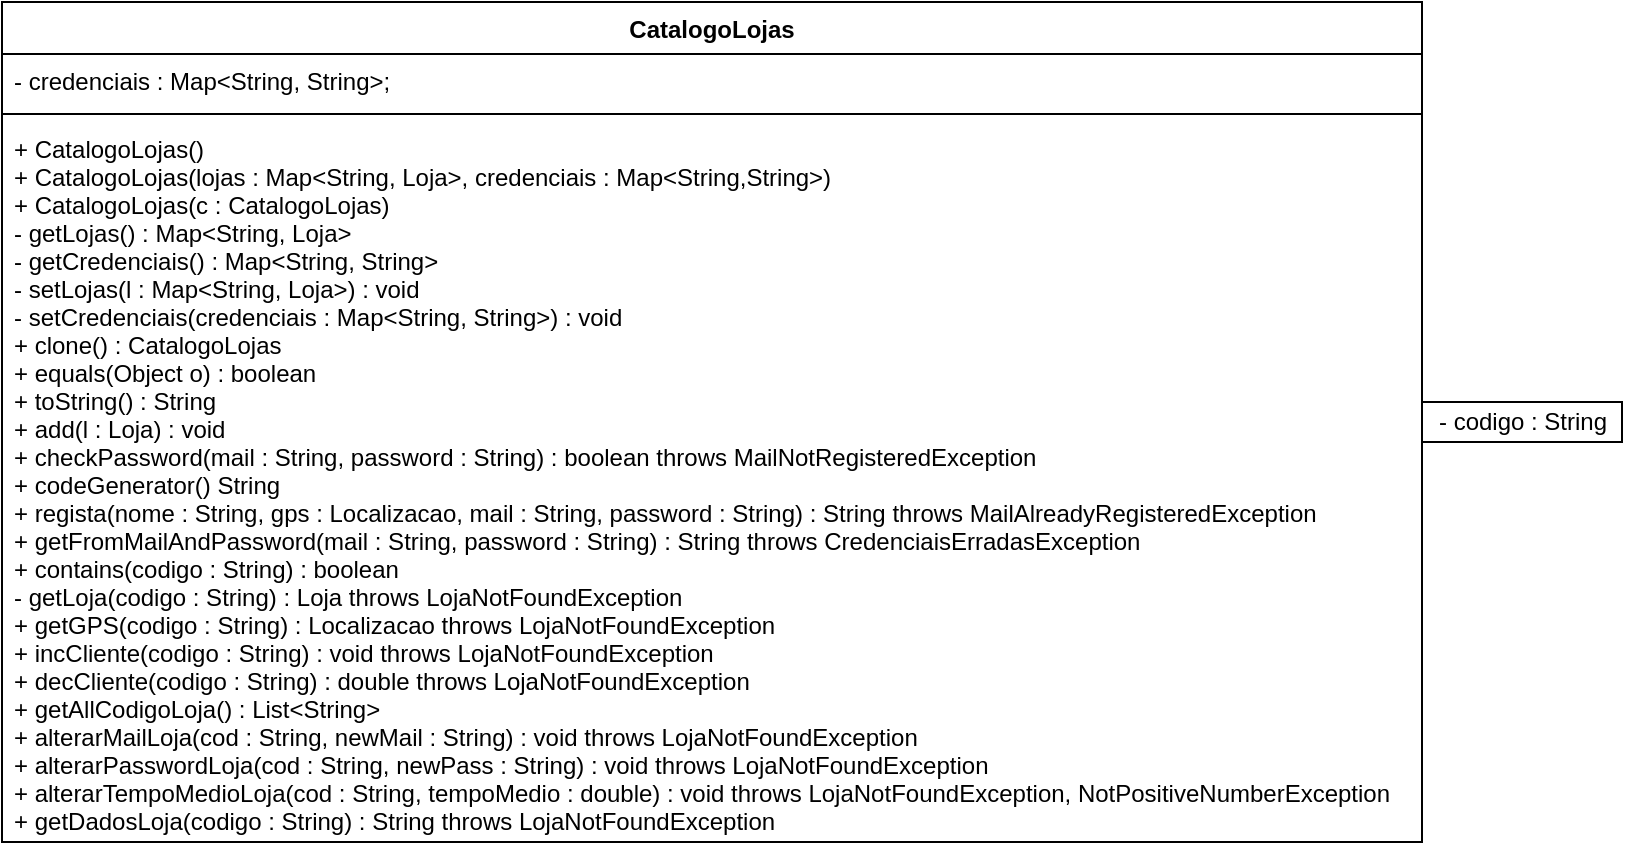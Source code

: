 <mxfile version="13.0.1" type="device"><diagram id="156TWqzqvm_quB4XYFCr" name="Page-1"><mxGraphModel dx="1102" dy="814" grid="1" gridSize="10" guides="1" tooltips="1" connect="1" arrows="1" fold="1" page="1" pageScale="1" pageWidth="1169" pageHeight="827" math="0" shadow="0"><root><mxCell id="0"/><mxCell id="1" parent="0"/><mxCell id="fM9hNw7W5QINtWifCrtw-16" value="- codigo : String" style="html=1;fontFamily=Helvetica;verticalAlign=middle;" vertex="1" parent="1"><mxGeometry x="790" y="380" width="100" height="20" as="geometry"/></mxCell><mxCell id="fM9hNw7W5QINtWifCrtw-17" value="CatalogoLojas" style="swimlane;fontStyle=1;align=center;verticalAlign=top;childLayout=stackLayout;horizontal=1;startSize=26;horizontalStack=0;resizeParent=1;resizeParentMax=0;resizeLast=0;collapsible=1;marginBottom=0;fontFamily=Helvetica;" vertex="1" parent="1"><mxGeometry x="80" y="180" width="710" height="420" as="geometry"/></mxCell><mxCell id="fM9hNw7W5QINtWifCrtw-18" value="- credenciais : Map&lt;String, String&gt;;" style="text;strokeColor=none;fillColor=none;align=left;verticalAlign=top;spacingLeft=4;spacingRight=4;overflow=hidden;rotatable=0;points=[[0,0.5],[1,0.5]];portConstraint=eastwest;" vertex="1" parent="fM9hNw7W5QINtWifCrtw-17"><mxGeometry y="26" width="710" height="26" as="geometry"/></mxCell><mxCell id="fM9hNw7W5QINtWifCrtw-19" value="" style="line;strokeWidth=1;fillColor=none;align=left;verticalAlign=middle;spacingTop=-1;spacingLeft=3;spacingRight=3;rotatable=0;labelPosition=right;points=[];portConstraint=eastwest;" vertex="1" parent="fM9hNw7W5QINtWifCrtw-17"><mxGeometry y="52" width="710" height="8" as="geometry"/></mxCell><mxCell id="fM9hNw7W5QINtWifCrtw-20" value="+ CatalogoLojas()&#10;+ CatalogoLojas(lojas : Map&lt;String, Loja&gt;, credenciais : Map&lt;String,String&gt;)&#10;+ CatalogoLojas(c : CatalogoLojas)&#10;- getLojas() : Map&lt;String, Loja&gt;&#10;- getCredenciais() : Map&lt;String, String&gt;&#10;- setLojas(l : Map&lt;String, Loja&gt;) : void&#10;- setCredenciais(credenciais : Map&lt;String, String&gt;) : void&#10;+ clone() : CatalogoLojas&#10;+ equals(Object o) : boolean&#10;+ toString() : String&#10;+ add(l : Loja) : void&#10;+ checkPassword(mail : String, password : String) : boolean throws MailNotRegisteredException&#10;+ codeGenerator() String&#10;+ regista(nome : String, gps : Localizacao, mail : String, password : String) : String throws MailAlreadyRegisteredException&#10;+ getFromMailAndPassword(mail : String, password : String) : String throws CredenciaisErradasException&#10;+ contains(codigo : String) : boolean&#10;- getLoja(codigo : String) : Loja throws LojaNotFoundException&#10;+ getGPS(codigo : String) : Localizacao throws LojaNotFoundException&#10;+ incCliente(codigo : String) : void throws LojaNotFoundException&#10;+ decCliente(codigo : String) : double throws LojaNotFoundException&#10;+ getAllCodigoLoja() : List&lt;String&gt;&#10;+ alterarMailLoja(cod : String, newMail : String) : void throws LojaNotFoundException&#10;+ alterarPasswordLoja(cod : String, newPass : String) : void throws LojaNotFoundException&#10;+ alterarTempoMedioLoja(cod : String, tempoMedio : double) : void throws LojaNotFoundException, NotPositiveNumberException&#10;+ getDadosLoja(codigo : String) : String throws LojaNotFoundException" style="text;strokeColor=none;fillColor=none;align=left;verticalAlign=top;spacingLeft=4;spacingRight=4;overflow=hidden;rotatable=0;points=[[0,0.5],[1,0.5]];portConstraint=eastwest;" vertex="1" parent="fM9hNw7W5QINtWifCrtw-17"><mxGeometry y="60" width="710" height="360" as="geometry"/></mxCell></root></mxGraphModel></diagram></mxfile>